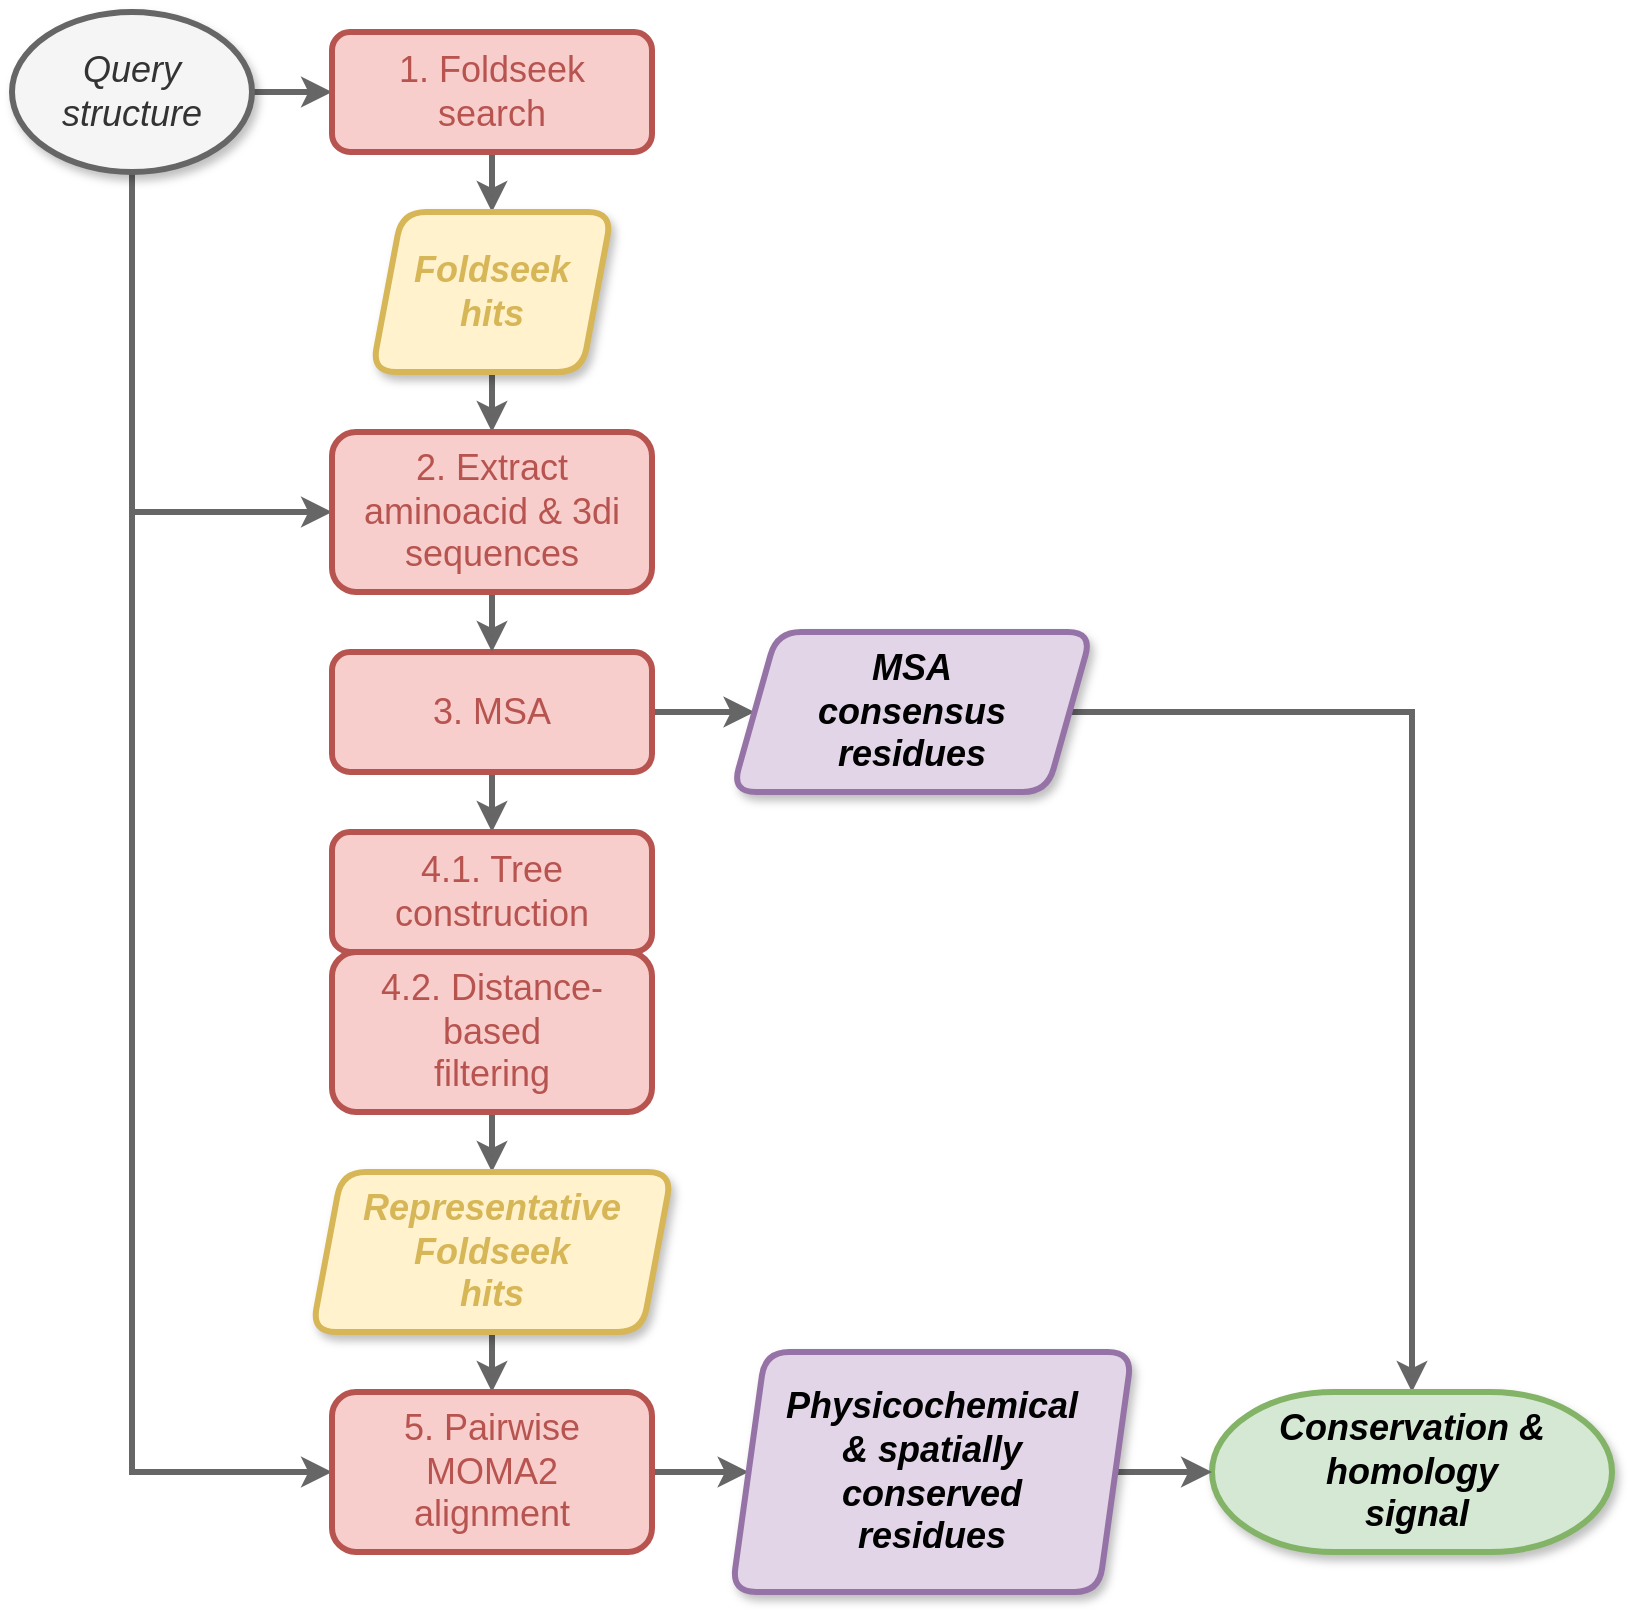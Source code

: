 <mxfile version="20.8.10" type="device" pages="2"><diagram id="C5RBs43oDa-KdzZeNtuy" name="Page-1"><mxGraphModel dx="1422" dy="867" grid="1" gridSize="10" guides="1" tooltips="1" connect="1" arrows="1" fold="1" page="1" pageScale="1" pageWidth="1169" pageHeight="827" math="0" shadow="0"><root><mxCell id="WIyWlLk6GJQsqaUBKTNV-0"/><mxCell id="WIyWlLk6GJQsqaUBKTNV-1" parent="WIyWlLk6GJQsqaUBKTNV-0"/><mxCell id="ylLhO9eMf3RqB9Z4ABjz-8" style="edgeStyle=orthogonalEdgeStyle;rounded=0;orthogonalLoop=1;jettySize=auto;html=1;exitX=1;exitY=0.5;exitDx=0;exitDy=0;fontSize=18;strokeWidth=3;fillColor=#f5f5f5;strokeColor=#666666;" parent="WIyWlLk6GJQsqaUBKTNV-1" source="ylLhO9eMf3RqB9Z4ABjz-5" target="ylLhO9eMf3RqB9Z4ABjz-6" edge="1"><mxGeometry relative="1" as="geometry"/></mxCell><mxCell id="ylLhO9eMf3RqB9Z4ABjz-28" style="edgeStyle=orthogonalEdgeStyle;rounded=0;orthogonalLoop=1;jettySize=auto;html=1;exitX=0.5;exitY=1;exitDx=0;exitDy=0;entryX=0;entryY=0.5;entryDx=0;entryDy=0;strokeWidth=3;fontSize=20;fontColor=#000000;endArrow=classic;endFill=1;fillColor=#f5f5f5;strokeColor=#666666;" parent="WIyWlLk6GJQsqaUBKTNV-1" source="ylLhO9eMf3RqB9Z4ABjz-5" target="ylLhO9eMf3RqB9Z4ABjz-26" edge="1"><mxGeometry relative="1" as="geometry"/></mxCell><mxCell id="ylLhO9eMf3RqB9Z4ABjz-41" style="edgeStyle=orthogonalEdgeStyle;rounded=0;orthogonalLoop=1;jettySize=auto;html=1;exitX=0.5;exitY=1;exitDx=0;exitDy=0;entryX=0;entryY=0.5;entryDx=0;entryDy=0;strokeWidth=3;fontSize=20;fontColor=#000000;endArrow=classic;endFill=1;fillColor=#f5f5f5;strokeColor=#666666;" parent="WIyWlLk6GJQsqaUBKTNV-1" source="ylLhO9eMf3RqB9Z4ABjz-5" target="ylLhO9eMf3RqB9Z4ABjz-39" edge="1"><mxGeometry relative="1" as="geometry"/></mxCell><mxCell id="ylLhO9eMf3RqB9Z4ABjz-5" value="&lt;i&gt;Query structure&lt;/i&gt;" style="strokeWidth=3;html=1;shape=mxgraph.flowchart.start_1;whiteSpace=wrap;shadow=1;fontFamily=Helvetica;fontSize=18;fontColor=#333333;align=center;strokeColor=#666666;fillColor=#f5f5f5;" parent="WIyWlLk6GJQsqaUBKTNV-1" vertex="1"><mxGeometry x="40" y="10" width="120" height="80" as="geometry"/></mxCell><mxCell id="ylLhO9eMf3RqB9Z4ABjz-46" style="edgeStyle=orthogonalEdgeStyle;rounded=0;orthogonalLoop=1;jettySize=auto;html=1;exitX=0.5;exitY=1;exitDx=0;exitDy=0;entryX=0.5;entryY=0;entryDx=0;entryDy=0;strokeWidth=3;fontSize=20;fontColor=#D6B656;endArrow=classic;endFill=1;fillColor=#f5f5f5;strokeColor=#666666;" parent="WIyWlLk6GJQsqaUBKTNV-1" source="ylLhO9eMf3RqB9Z4ABjz-6" target="ylLhO9eMf3RqB9Z4ABjz-10" edge="1"><mxGeometry relative="1" as="geometry"/></mxCell><mxCell id="ylLhO9eMf3RqB9Z4ABjz-6" value="&lt;font color=&quot;#b85450&quot;&gt;1. Foldseek&lt;br&gt;search&lt;/font&gt;" style="rounded=1;whiteSpace=wrap;html=1;fontSize=18;fillColor=#f8cecc;strokeColor=#b85450;shadow=0;fillStyle=solid;strokeWidth=3;" parent="WIyWlLk6GJQsqaUBKTNV-1" vertex="1"><mxGeometry x="200" y="20" width="160" height="60" as="geometry"/></mxCell><mxCell id="ylLhO9eMf3RqB9Z4ABjz-47" style="edgeStyle=orthogonalEdgeStyle;rounded=0;orthogonalLoop=1;jettySize=auto;html=1;exitX=0.5;exitY=1;exitDx=0;exitDy=0;entryX=0.5;entryY=0;entryDx=0;entryDy=0;strokeWidth=3;fontSize=20;fontColor=#D6B656;endArrow=classic;endFill=1;fillColor=#f5f5f5;strokeColor=#666666;" parent="WIyWlLk6GJQsqaUBKTNV-1" source="ylLhO9eMf3RqB9Z4ABjz-10" target="ylLhO9eMf3RqB9Z4ABjz-26" edge="1"><mxGeometry relative="1" as="geometry"/></mxCell><mxCell id="ylLhO9eMf3RqB9Z4ABjz-10" value="&lt;font color=&quot;#d6b656&quot;&gt;&lt;i&gt;&lt;b&gt;Foldseek&lt;br&gt;hits&lt;/b&gt;&lt;/i&gt;&lt;/font&gt;" style="shape=parallelogram;html=1;strokeWidth=3;perimeter=parallelogramPerimeter;whiteSpace=wrap;rounded=1;arcSize=24;size=0.125;fontFamily=Helvetica;fontSize=18;align=center;strokeColor=#d6b656;fillColor=#fff2cc;shadow=1;" parent="WIyWlLk6GJQsqaUBKTNV-1" vertex="1"><mxGeometry x="220" y="110" width="120" height="80" as="geometry"/></mxCell><mxCell id="ylLhO9eMf3RqB9Z4ABjz-34" style="edgeStyle=orthogonalEdgeStyle;rounded=0;orthogonalLoop=1;jettySize=auto;html=1;exitX=0.5;exitY=1;exitDx=0;exitDy=0;entryX=0.5;entryY=0;entryDx=0;entryDy=0;strokeWidth=3;fontSize=20;fontColor=#000000;endArrow=classic;endFill=1;fillColor=#f5f5f5;strokeColor=#666666;" parent="WIyWlLk6GJQsqaUBKTNV-1" source="ylLhO9eMf3RqB9Z4ABjz-14" target="ylLhO9eMf3RqB9Z4ABjz-33" edge="1"><mxGeometry relative="1" as="geometry"/></mxCell><mxCell id="ylLhO9eMf3RqB9Z4ABjz-65" style="edgeStyle=orthogonalEdgeStyle;rounded=0;orthogonalLoop=1;jettySize=auto;html=1;exitX=1;exitY=0.5;exitDx=0;exitDy=0;entryX=0;entryY=0.5;entryDx=0;entryDy=0;strokeWidth=3;fontSize=20;fontColor=#D6B656;endArrow=classic;endFill=1;fillColor=#f5f5f5;strokeColor=#666666;" parent="WIyWlLk6GJQsqaUBKTNV-1" source="ylLhO9eMf3RqB9Z4ABjz-14" target="ylLhO9eMf3RqB9Z4ABjz-31" edge="1"><mxGeometry relative="1" as="geometry"/></mxCell><mxCell id="ylLhO9eMf3RqB9Z4ABjz-14" value="&lt;font color=&quot;#b85450&quot;&gt;3. MSA&lt;/font&gt;" style="rounded=1;whiteSpace=wrap;html=1;fontSize=18;fillColor=#f8cecc;strokeColor=#b85450;shadow=0;fillStyle=solid;strokeWidth=3;" parent="WIyWlLk6GJQsqaUBKTNV-1" vertex="1"><mxGeometry x="200" y="330" width="160" height="60" as="geometry"/></mxCell><mxCell id="ylLhO9eMf3RqB9Z4ABjz-29" style="edgeStyle=orthogonalEdgeStyle;rounded=0;orthogonalLoop=1;jettySize=auto;html=1;exitX=0.5;exitY=1;exitDx=0;exitDy=0;entryX=0.5;entryY=0;entryDx=0;entryDy=0;strokeWidth=3;fontSize=20;fontColor=#000000;endArrow=classic;endFill=1;fillColor=#f5f5f5;strokeColor=#666666;" parent="WIyWlLk6GJQsqaUBKTNV-1" source="ylLhO9eMf3RqB9Z4ABjz-26" target="ylLhO9eMf3RqB9Z4ABjz-14" edge="1"><mxGeometry relative="1" as="geometry"/></mxCell><mxCell id="ylLhO9eMf3RqB9Z4ABjz-26" value="&lt;font color=&quot;#b85450&quot;&gt;2. Extract aminoacid &amp;amp; 3di sequences&lt;/font&gt;" style="rounded=1;whiteSpace=wrap;html=1;fontSize=18;fillColor=#f8cecc;strokeColor=#b85450;shadow=0;fillStyle=solid;strokeWidth=3;" parent="WIyWlLk6GJQsqaUBKTNV-1" vertex="1"><mxGeometry x="200" y="220" width="160" height="80" as="geometry"/></mxCell><mxCell id="ylLhO9eMf3RqB9Z4ABjz-81" style="edgeStyle=orthogonalEdgeStyle;rounded=0;orthogonalLoop=1;jettySize=auto;html=1;exitX=1;exitY=0.5;exitDx=0;exitDy=0;entryX=0.5;entryY=0;entryDx=0;entryDy=0;entryPerimeter=0;strokeWidth=3;fontSize=20;fontColor=#D6B656;endArrow=classic;endFill=1;fillColor=#f5f5f5;strokeColor=#666666;" parent="WIyWlLk6GJQsqaUBKTNV-1" source="ylLhO9eMf3RqB9Z4ABjz-31" target="ylLhO9eMf3RqB9Z4ABjz-43" edge="1"><mxGeometry relative="1" as="geometry"/></mxCell><mxCell id="ylLhO9eMf3RqB9Z4ABjz-31" value="&lt;b&gt;&lt;i&gt;MSA&lt;br&gt;consensus&lt;br&gt;residues&lt;/i&gt;&lt;/b&gt;" style="shape=parallelogram;html=1;strokeWidth=3;perimeter=parallelogramPerimeter;whiteSpace=wrap;rounded=1;arcSize=24;size=0.125;fontFamily=Helvetica;fontSize=18;align=center;strokeColor=#9673a6;fillColor=#e1d5e7;shadow=1;" parent="WIyWlLk6GJQsqaUBKTNV-1" vertex="1"><mxGeometry x="400" y="320" width="180" height="80" as="geometry"/></mxCell><mxCell id="ylLhO9eMf3RqB9Z4ABjz-33" value="&lt;font color=&quot;#b85450&quot;&gt;4.1. Tree construction&lt;/font&gt;" style="rounded=1;whiteSpace=wrap;html=1;fontSize=18;fillColor=#f8cecc;strokeColor=#b85450;shadow=0;fillStyle=solid;strokeWidth=3;" parent="WIyWlLk6GJQsqaUBKTNV-1" vertex="1"><mxGeometry x="200" y="420" width="160" height="60" as="geometry"/></mxCell><mxCell id="ylLhO9eMf3RqB9Z4ABjz-70" style="edgeStyle=orthogonalEdgeStyle;rounded=0;orthogonalLoop=1;jettySize=auto;html=1;exitX=0.5;exitY=1;exitDx=0;exitDy=0;entryX=0.5;entryY=0;entryDx=0;entryDy=0;strokeWidth=3;fontSize=20;fontColor=#D6B656;endArrow=classic;endFill=1;fillColor=#f5f5f5;strokeColor=#666666;" parent="WIyWlLk6GJQsqaUBKTNV-1" source="ylLhO9eMf3RqB9Z4ABjz-35" target="ylLhO9eMf3RqB9Z4ABjz-37" edge="1"><mxGeometry relative="1" as="geometry"/></mxCell><mxCell id="ylLhO9eMf3RqB9Z4ABjz-35" value="&lt;font color=&quot;#b85450&quot;&gt;4.2. Distance-based&lt;br&gt;filtering&lt;br&gt;&lt;/font&gt;" style="rounded=1;whiteSpace=wrap;html=1;fontSize=18;fillColor=#f8cecc;strokeColor=#b85450;shadow=0;fillStyle=solid;strokeWidth=3;" parent="WIyWlLk6GJQsqaUBKTNV-1" vertex="1"><mxGeometry x="200" y="480" width="160" height="80" as="geometry"/></mxCell><mxCell id="ylLhO9eMf3RqB9Z4ABjz-71" style="edgeStyle=orthogonalEdgeStyle;rounded=0;orthogonalLoop=1;jettySize=auto;html=1;exitX=0.5;exitY=1;exitDx=0;exitDy=0;entryX=0.5;entryY=0;entryDx=0;entryDy=0;strokeWidth=3;fontSize=20;fontColor=#D6B656;endArrow=classic;endFill=1;fillColor=#f5f5f5;strokeColor=#666666;" parent="WIyWlLk6GJQsqaUBKTNV-1" source="ylLhO9eMf3RqB9Z4ABjz-37" target="ylLhO9eMf3RqB9Z4ABjz-39" edge="1"><mxGeometry relative="1" as="geometry"/></mxCell><mxCell id="ylLhO9eMf3RqB9Z4ABjz-37" value="&lt;font color=&quot;#d6b656&quot;&gt;&lt;b&gt;&lt;i&gt;Representative&lt;br&gt;Foldseek&lt;br&gt;hits&lt;/i&gt;&lt;/b&gt;&lt;/font&gt;" style="shape=parallelogram;html=1;strokeWidth=3;perimeter=parallelogramPerimeter;whiteSpace=wrap;rounded=1;arcSize=24;size=0.083;fontFamily=Helvetica;fontSize=18;align=center;strokeColor=#d6b656;fillColor=#fff2cc;shadow=1;" parent="WIyWlLk6GJQsqaUBKTNV-1" vertex="1"><mxGeometry x="190" y="590" width="180" height="80" as="geometry"/></mxCell><mxCell id="ylLhO9eMf3RqB9Z4ABjz-57" style="edgeStyle=orthogonalEdgeStyle;rounded=0;orthogonalLoop=1;jettySize=auto;html=1;exitX=1;exitY=0.5;exitDx=0;exitDy=0;entryX=0;entryY=0.5;entryDx=0;entryDy=0;strokeWidth=3;fontSize=20;fontColor=#D6B656;endArrow=classic;endFill=1;fillColor=#f5f5f5;strokeColor=#666666;" parent="WIyWlLk6GJQsqaUBKTNV-1" source="ylLhO9eMf3RqB9Z4ABjz-39" target="ylLhO9eMf3RqB9Z4ABjz-56" edge="1"><mxGeometry relative="1" as="geometry"/></mxCell><mxCell id="ylLhO9eMf3RqB9Z4ABjz-39" value="&lt;font color=&quot;#b85450&quot;&gt;5. Pairwise&lt;br&gt;MOMA2&lt;br&gt;alignment&lt;br&gt;&lt;/font&gt;" style="rounded=1;whiteSpace=wrap;html=1;fontSize=18;fillColor=#f8cecc;strokeColor=#b85450;shadow=0;fillStyle=solid;strokeWidth=3;" parent="WIyWlLk6GJQsqaUBKTNV-1" vertex="1"><mxGeometry x="200" y="700" width="160" height="80" as="geometry"/></mxCell><mxCell id="ylLhO9eMf3RqB9Z4ABjz-43" value="&lt;b&gt;&lt;i&gt;Conservation &amp;amp; homology&lt;br&gt;&amp;nbsp;signal&lt;/i&gt;&lt;/b&gt;" style="strokeWidth=3;html=1;shape=mxgraph.flowchart.terminator;whiteSpace=wrap;shadow=1;fontFamily=Helvetica;fontSize=18;fontColor=default;align=center;strokeColor=#82b366;fillColor=#d5e8d4;" parent="WIyWlLk6GJQsqaUBKTNV-1" vertex="1"><mxGeometry x="640" y="700" width="200" height="80" as="geometry"/></mxCell><mxCell id="ylLhO9eMf3RqB9Z4ABjz-80" style="edgeStyle=orthogonalEdgeStyle;rounded=0;orthogonalLoop=1;jettySize=auto;html=1;exitX=1;exitY=0.5;exitDx=0;exitDy=0;entryX=0;entryY=0.5;entryDx=0;entryDy=0;entryPerimeter=0;strokeWidth=3;fontSize=20;fontColor=#D6B656;endArrow=classic;endFill=1;fillColor=#f5f5f5;strokeColor=#666666;" parent="WIyWlLk6GJQsqaUBKTNV-1" source="ylLhO9eMf3RqB9Z4ABjz-56" target="ylLhO9eMf3RqB9Z4ABjz-43" edge="1"><mxGeometry relative="1" as="geometry"/></mxCell><mxCell id="ylLhO9eMf3RqB9Z4ABjz-56" value="&lt;b&gt;&lt;i&gt;Physicochemical&lt;br&gt;&amp;amp; spatially &lt;br&gt;conserved &lt;br&gt;residues&lt;br&gt;&lt;/i&gt;&lt;/b&gt;" style="shape=parallelogram;html=1;strokeWidth=3;perimeter=parallelogramPerimeter;whiteSpace=wrap;rounded=1;arcSize=24;size=0.083;fontFamily=Helvetica;fontSize=18;align=center;strokeColor=#9673a6;fillColor=#e1d5e7;shadow=1;" parent="WIyWlLk6GJQsqaUBKTNV-1" vertex="1"><mxGeometry x="400" y="680" width="200" height="120" as="geometry"/></mxCell></root></mxGraphModel></diagram><diagram name="Copy of Page-1" id="CUBZBV8yOoXx_mpVQ61i"><mxGraphModel dx="1422" dy="867" grid="1" gridSize="10" guides="1" tooltips="1" connect="1" arrows="1" fold="1" page="1" pageScale="1" pageWidth="1169" pageHeight="827" math="0" shadow="0"><root><mxCell id="ghT9htOs91Aoa24zBU6g-0"/><mxCell id="ghT9htOs91Aoa24zBU6g-1" parent="ghT9htOs91Aoa24zBU6g-0"/><mxCell id="Lz5EZokQnjri8Un-Zcz5-25" value="" style="group" vertex="1" connectable="0" parent="ghT9htOs91Aoa24zBU6g-1"><mxGeometry x="20" y="40" width="940" height="680" as="geometry"/></mxCell><mxCell id="Lz5EZokQnjri8Un-Zcz5-22" value="" style="rounded=1;whiteSpace=wrap;html=1;shadow=0;strokeColor=none;fillColor=#e1d5e7;" vertex="1" parent="Lz5EZokQnjri8Un-Zcz5-25"><mxGeometry y="380" width="940" height="160" as="geometry"/></mxCell><mxCell id="Lz5EZokQnjri8Un-Zcz5-17" value="" style="rounded=1;whiteSpace=wrap;html=1;shadow=0;strokeColor=none;fillColor=#f8cecc;strokeWidth=5;dashed=1;" vertex="1" parent="Lz5EZokQnjri8Un-Zcz5-25"><mxGeometry y="140" width="940" height="120" as="geometry"/></mxCell><mxCell id="2EKQ6T78QM9jqtXpXSeZ-3" value="&lt;i&gt;&lt;b&gt;Query structure&lt;/b&gt;&lt;/i&gt;" style="strokeWidth=3;html=1;shape=mxgraph.flowchart.start_1;whiteSpace=wrap;shadow=1;fontFamily=Helvetica;fontSize=18;fontColor=#333333;align=center;strokeColor=#666666;fillColor=#f5f5f5;rotation=0;" vertex="1" parent="Lz5EZokQnjri8Un-Zcz5-25"><mxGeometry x="40" width="120" height="80" as="geometry"/></mxCell><mxCell id="2EKQ6T78QM9jqtXpXSeZ-5" value="&lt;font color=&quot;#b85450&quot;&gt;1. Foldseek&lt;br&gt;search&lt;/font&gt;" style="rounded=1;whiteSpace=wrap;html=1;fontSize=18;fillColor=#FFFFFF;strokeColor=#b85450;shadow=1;fillStyle=solid;strokeWidth=3;rotation=0;" vertex="1" parent="Lz5EZokQnjri8Un-Zcz5-25"><mxGeometry x="20" y="160" width="160" height="80" as="geometry"/></mxCell><mxCell id="2EKQ6T78QM9jqtXpXSeZ-26" style="edgeStyle=orthogonalEdgeStyle;rounded=0;orthogonalLoop=1;jettySize=auto;html=1;exitX=0.5;exitY=1;exitDx=0;exitDy=0;exitPerimeter=0;entryX=0.5;entryY=0;entryDx=0;entryDy=0;fillColor=#f5f5f5;strokeColor=#666666;strokeWidth=3;" edge="1" parent="Lz5EZokQnjri8Un-Zcz5-25" source="2EKQ6T78QM9jqtXpXSeZ-3" target="2EKQ6T78QM9jqtXpXSeZ-5"><mxGeometry relative="1" as="geometry"/></mxCell><mxCell id="2EKQ6T78QM9jqtXpXSeZ-7" value="&lt;font color=&quot;#d6b656&quot;&gt;&lt;i&gt;&lt;b&gt;Foldseek&lt;br&gt;hits&lt;/b&gt;&lt;/i&gt;&lt;/font&gt;" style="shape=parallelogram;html=1;strokeWidth=3;perimeter=parallelogramPerimeter;whiteSpace=wrap;rounded=1;arcSize=24;size=0.125;fontFamily=Helvetica;fontSize=18;align=center;strokeColor=#d6b656;fillColor=#fff2cc;shadow=1;rotation=0;" vertex="1" parent="Lz5EZokQnjri8Un-Zcz5-25"><mxGeometry x="40" y="280" width="120" height="80" as="geometry"/></mxCell><mxCell id="Lz5EZokQnjri8Un-Zcz5-1" style="edgeStyle=orthogonalEdgeStyle;rounded=0;orthogonalLoop=1;jettySize=auto;html=1;exitX=0.5;exitY=1;exitDx=0;exitDy=0;entryX=0.5;entryY=0;entryDx=0;entryDy=0;fillColor=#f5f5f5;strokeColor=#666666;strokeWidth=3;" edge="1" parent="Lz5EZokQnjri8Un-Zcz5-25" source="2EKQ6T78QM9jqtXpXSeZ-5" target="2EKQ6T78QM9jqtXpXSeZ-7"><mxGeometry relative="1" as="geometry"/></mxCell><mxCell id="2EKQ6T78QM9jqtXpXSeZ-10" value="&lt;font color=&quot;#b85450&quot;&gt;2. MSA&lt;/font&gt;" style="rounded=1;whiteSpace=wrap;html=1;fontSize=18;fillColor=#FFFFFF;strokeColor=#b85450;shadow=1;fillStyle=solid;strokeWidth=3;rotation=0;" vertex="1" parent="Lz5EZokQnjri8Un-Zcz5-25"><mxGeometry x="260" y="160" width="160" height="80" as="geometry"/></mxCell><mxCell id="Lz5EZokQnjri8Un-Zcz5-15" style="edgeStyle=orthogonalEdgeStyle;rounded=0;orthogonalLoop=1;jettySize=auto;html=1;exitX=0.5;exitY=1;exitDx=0;exitDy=0;exitPerimeter=0;entryX=0;entryY=0.25;entryDx=0;entryDy=0;strokeWidth=3;fillColor=#f5f5f5;strokeColor=#666666;" edge="1" parent="Lz5EZokQnjri8Un-Zcz5-25" source="2EKQ6T78QM9jqtXpXSeZ-3" target="2EKQ6T78QM9jqtXpXSeZ-10"><mxGeometry relative="1" as="geometry"><Array as="points"><mxPoint x="100" y="120"/><mxPoint x="220" y="120"/><mxPoint x="220" y="180"/></Array></mxGeometry></mxCell><mxCell id="Lz5EZokQnjri8Un-Zcz5-24" style="edgeStyle=orthogonalEdgeStyle;rounded=0;orthogonalLoop=1;jettySize=auto;html=1;exitX=1;exitY=0.5;exitDx=0;exitDy=0;entryX=0;entryY=0.75;entryDx=0;entryDy=0;strokeWidth=3;fontSize=24;fontColor=#9673A6;fillColor=#f5f5f5;strokeColor=#666666;" edge="1" parent="Lz5EZokQnjri8Un-Zcz5-25" source="2EKQ6T78QM9jqtXpXSeZ-7" target="2EKQ6T78QM9jqtXpXSeZ-10"><mxGeometry relative="1" as="geometry"><Array as="points"><mxPoint x="220" y="320"/><mxPoint x="220" y="220"/></Array></mxGeometry></mxCell><mxCell id="2EKQ6T78QM9jqtXpXSeZ-14" value="&lt;b&gt;&lt;i&gt;&lt;font color=&quot;#9673a6&quot;&gt;MSA&lt;br&gt;consensus&lt;br&gt;residues&lt;/font&gt;&lt;/i&gt;&lt;/b&gt;" style="shape=parallelogram;html=1;strokeWidth=3;perimeter=parallelogramPerimeter;whiteSpace=wrap;rounded=1;arcSize=24;size=0.125;fontFamily=Helvetica;fontSize=18;align=center;strokeColor=#9673A6;fillColor=#FFFFFF;shadow=1;rotation=0;" vertex="1" parent="Lz5EZokQnjri8Un-Zcz5-25"><mxGeometry x="240" y="400" width="200" height="120" as="geometry"/></mxCell><mxCell id="Lz5EZokQnjri8Un-Zcz5-13" style="edgeStyle=orthogonalEdgeStyle;rounded=0;orthogonalLoop=1;jettySize=auto;html=1;exitX=0.5;exitY=1;exitDx=0;exitDy=0;entryX=0.5;entryY=0;entryDx=0;entryDy=0;fillColor=#f5f5f5;strokeColor=#666666;strokeWidth=3;" edge="1" parent="Lz5EZokQnjri8Un-Zcz5-25" source="2EKQ6T78QM9jqtXpXSeZ-10" target="2EKQ6T78QM9jqtXpXSeZ-14"><mxGeometry relative="1" as="geometry"/></mxCell><mxCell id="2EKQ6T78QM9jqtXpXSeZ-15" value="&lt;font color=&quot;#b85450&quot;&gt;3. Tree construction &amp;amp; trimming&lt;/font&gt;" style="rounded=1;whiteSpace=wrap;html=1;fontSize=18;fillColor=#FFFFFF;strokeColor=#b85450;shadow=1;fillStyle=solid;strokeWidth=3;rotation=0;" vertex="1" parent="Lz5EZokQnjri8Un-Zcz5-25"><mxGeometry x="460" y="160" width="160" height="80" as="geometry"/></mxCell><mxCell id="Lz5EZokQnjri8Un-Zcz5-3" style="edgeStyle=orthogonalEdgeStyle;rounded=0;orthogonalLoop=1;jettySize=auto;html=1;exitX=1;exitY=0.5;exitDx=0;exitDy=0;entryX=0;entryY=0.5;entryDx=0;entryDy=0;fillColor=#f5f5f5;strokeColor=#666666;strokeWidth=3;" edge="1" parent="Lz5EZokQnjri8Un-Zcz5-25" source="2EKQ6T78QM9jqtXpXSeZ-10" target="2EKQ6T78QM9jqtXpXSeZ-15"><mxGeometry relative="1" as="geometry"/></mxCell><mxCell id="2EKQ6T78QM9jqtXpXSeZ-19" value="&lt;font color=&quot;#d6b656&quot;&gt;&lt;b&gt;&lt;i&gt;Representative&lt;br&gt;Foldseek&lt;br&gt;hits&lt;/i&gt;&lt;/b&gt;&lt;/font&gt;" style="shape=parallelogram;html=1;strokeWidth=3;perimeter=parallelogramPerimeter;whiteSpace=wrap;rounded=1;arcSize=24;size=0.083;fontFamily=Helvetica;fontSize=18;align=center;strokeColor=#d6b656;fillColor=#fff2cc;shadow=1;rotation=0;" vertex="1" parent="Lz5EZokQnjri8Un-Zcz5-25"><mxGeometry x="450" y="280" width="180" height="80" as="geometry"/></mxCell><mxCell id="Lz5EZokQnjri8Un-Zcz5-4" style="edgeStyle=orthogonalEdgeStyle;rounded=0;orthogonalLoop=1;jettySize=auto;html=1;exitX=0.5;exitY=1;exitDx=0;exitDy=0;entryX=0.5;entryY=0;entryDx=0;entryDy=0;fillColor=#f5f5f5;strokeColor=#666666;strokeWidth=3;" edge="1" parent="Lz5EZokQnjri8Un-Zcz5-25" source="2EKQ6T78QM9jqtXpXSeZ-15" target="2EKQ6T78QM9jqtXpXSeZ-19"><mxGeometry relative="1" as="geometry"/></mxCell><mxCell id="2EKQ6T78QM9jqtXpXSeZ-21" value="&lt;font color=&quot;#b85450&quot;&gt;4. Pairwise&lt;br&gt;MOMA2&lt;br&gt;alignment&lt;br&gt;&lt;/font&gt;" style="rounded=1;whiteSpace=wrap;html=1;fontSize=18;fillColor=#FFFFFF;strokeColor=#b85450;shadow=1;fillStyle=solid;strokeWidth=3;rotation=0;" vertex="1" parent="Lz5EZokQnjri8Un-Zcz5-25"><mxGeometry x="700" y="160" width="160" height="80" as="geometry"/></mxCell><mxCell id="Lz5EZokQnjri8Un-Zcz5-16" style="edgeStyle=orthogonalEdgeStyle;rounded=0;orthogonalLoop=1;jettySize=auto;html=1;exitX=0.5;exitY=1;exitDx=0;exitDy=0;exitPerimeter=0;entryX=0;entryY=0.25;entryDx=0;entryDy=0;strokeWidth=3;fillColor=#f5f5f5;strokeColor=#666666;" edge="1" parent="Lz5EZokQnjri8Un-Zcz5-25" source="2EKQ6T78QM9jqtXpXSeZ-3" target="2EKQ6T78QM9jqtXpXSeZ-21"><mxGeometry relative="1" as="geometry"><Array as="points"><mxPoint x="100" y="120"/><mxPoint x="660" y="120"/><mxPoint x="660" y="180"/></Array></mxGeometry></mxCell><mxCell id="Lz5EZokQnjri8Un-Zcz5-9" style="edgeStyle=orthogonalEdgeStyle;rounded=0;orthogonalLoop=1;jettySize=auto;html=1;exitX=1;exitY=0.5;exitDx=0;exitDy=0;entryX=0;entryY=0.75;entryDx=0;entryDy=0;fillColor=#f5f5f5;strokeColor=#666666;strokeWidth=3;" edge="1" parent="Lz5EZokQnjri8Un-Zcz5-25" source="2EKQ6T78QM9jqtXpXSeZ-19" target="2EKQ6T78QM9jqtXpXSeZ-21"><mxGeometry relative="1" as="geometry"><Array as="points"><mxPoint x="660" y="320"/><mxPoint x="660" y="220"/></Array></mxGeometry></mxCell><mxCell id="2EKQ6T78QM9jqtXpXSeZ-22" value="&lt;i style=&quot;&quot;&gt;&lt;b&gt;Conservation &amp;amp; homology&lt;br&gt;&amp;nbsp;signal&lt;/b&gt;&lt;/i&gt;" style="strokeWidth=3;html=1;shape=mxgraph.flowchart.terminator;whiteSpace=wrap;shadow=1;fontFamily=Helvetica;fontSize=18;fontColor=#333333;align=center;strokeColor=#666666;fillColor=#f5f5f5;rotation=0;" vertex="1" parent="Lz5EZokQnjri8Un-Zcz5-25"><mxGeometry x="680" y="600" width="200" height="80" as="geometry"/></mxCell><mxCell id="Lz5EZokQnjri8Un-Zcz5-12" style="edgeStyle=orthogonalEdgeStyle;rounded=0;orthogonalLoop=1;jettySize=auto;html=1;exitX=0.5;exitY=1;exitDx=0;exitDy=0;entryX=0.5;entryY=0;entryDx=0;entryDy=0;entryPerimeter=0;fillColor=#f5f5f5;strokeColor=#666666;strokeWidth=3;" edge="1" parent="Lz5EZokQnjri8Un-Zcz5-25" source="2EKQ6T78QM9jqtXpXSeZ-14" target="2EKQ6T78QM9jqtXpXSeZ-22"><mxGeometry relative="1" as="geometry"/></mxCell><mxCell id="Lz5EZokQnjri8Un-Zcz5-11" style="edgeStyle=orthogonalEdgeStyle;rounded=0;orthogonalLoop=1;jettySize=auto;html=1;exitX=0.5;exitY=1;exitDx=0;exitDy=0;entryX=0.5;entryY=0;entryDx=0;entryDy=0;entryPerimeter=0;fillColor=#f5f5f5;strokeColor=#666666;strokeWidth=3;" edge="1" parent="Lz5EZokQnjri8Un-Zcz5-25" source="2EKQ6T78QM9jqtXpXSeZ-24" target="2EKQ6T78QM9jqtXpXSeZ-22"><mxGeometry relative="1" as="geometry"/></mxCell><mxCell id="2EKQ6T78QM9jqtXpXSeZ-24" value="&lt;b&gt;&lt;i&gt;&lt;font color=&quot;#9673a6&quot;&gt;Physicochemical&lt;br&gt;&amp;amp; spatially &lt;br&gt;conserved &lt;br&gt;residues&lt;/font&gt;&lt;br&gt;&lt;/i&gt;&lt;/b&gt;" style="shape=parallelogram;html=1;strokeWidth=3;perimeter=parallelogramPerimeter;whiteSpace=wrap;rounded=1;arcSize=24;size=0.083;fontFamily=Helvetica;fontSize=18;align=center;strokeColor=#9673A6;fillColor=#FFFFFF;shadow=1;rotation=0;" vertex="1" parent="Lz5EZokQnjri8Un-Zcz5-25"><mxGeometry x="680" y="400" width="200" height="120" as="geometry"/></mxCell><mxCell id="Lz5EZokQnjri8Un-Zcz5-14" style="edgeStyle=orthogonalEdgeStyle;rounded=0;orthogonalLoop=1;jettySize=auto;html=1;exitX=0.5;exitY=1;exitDx=0;exitDy=0;entryX=0.5;entryY=0;entryDx=0;entryDy=0;fillColor=#f5f5f5;strokeColor=#666666;strokeWidth=3;" edge="1" parent="Lz5EZokQnjri8Un-Zcz5-25" source="2EKQ6T78QM9jqtXpXSeZ-21" target="2EKQ6T78QM9jqtXpXSeZ-24"><mxGeometry relative="1" as="geometry"/></mxCell><mxCell id="Lz5EZokQnjri8Un-Zcz5-18" value="&lt;b&gt;&lt;font style=&quot;font-size: 24px;&quot;&gt;&lt;font color=&quot;#b85450&quot;&gt;Methods&lt;/font&gt;&lt;br&gt;&lt;/font&gt;&lt;/b&gt;" style="text;html=1;strokeColor=none;fillColor=none;align=center;verticalAlign=middle;whiteSpace=wrap;rounded=0;fontColor=#9673A6;rotation=-90;" vertex="1" parent="Lz5EZokQnjri8Un-Zcz5-25"><mxGeometry x="880" y="185" width="60" height="30" as="geometry"/></mxCell><mxCell id="Lz5EZokQnjri8Un-Zcz5-23" value="&lt;div style=&quot;&quot;&gt;&lt;b style=&quot;&quot;&gt;&lt;font color=&quot;#9673a6&quot; style=&quot;font-size: 24px;&quot;&gt;Results&lt;/font&gt;&lt;/b&gt;&lt;/div&gt;" style="text;whiteSpace=wrap;html=1;fontSize=24;fontColor=#B85450;rotation=-90;align=center;" vertex="1" parent="Lz5EZokQnjri8Un-Zcz5-25"><mxGeometry x="865" y="435" width="90" height="50" as="geometry"/></mxCell></root></mxGraphModel></diagram></mxfile>